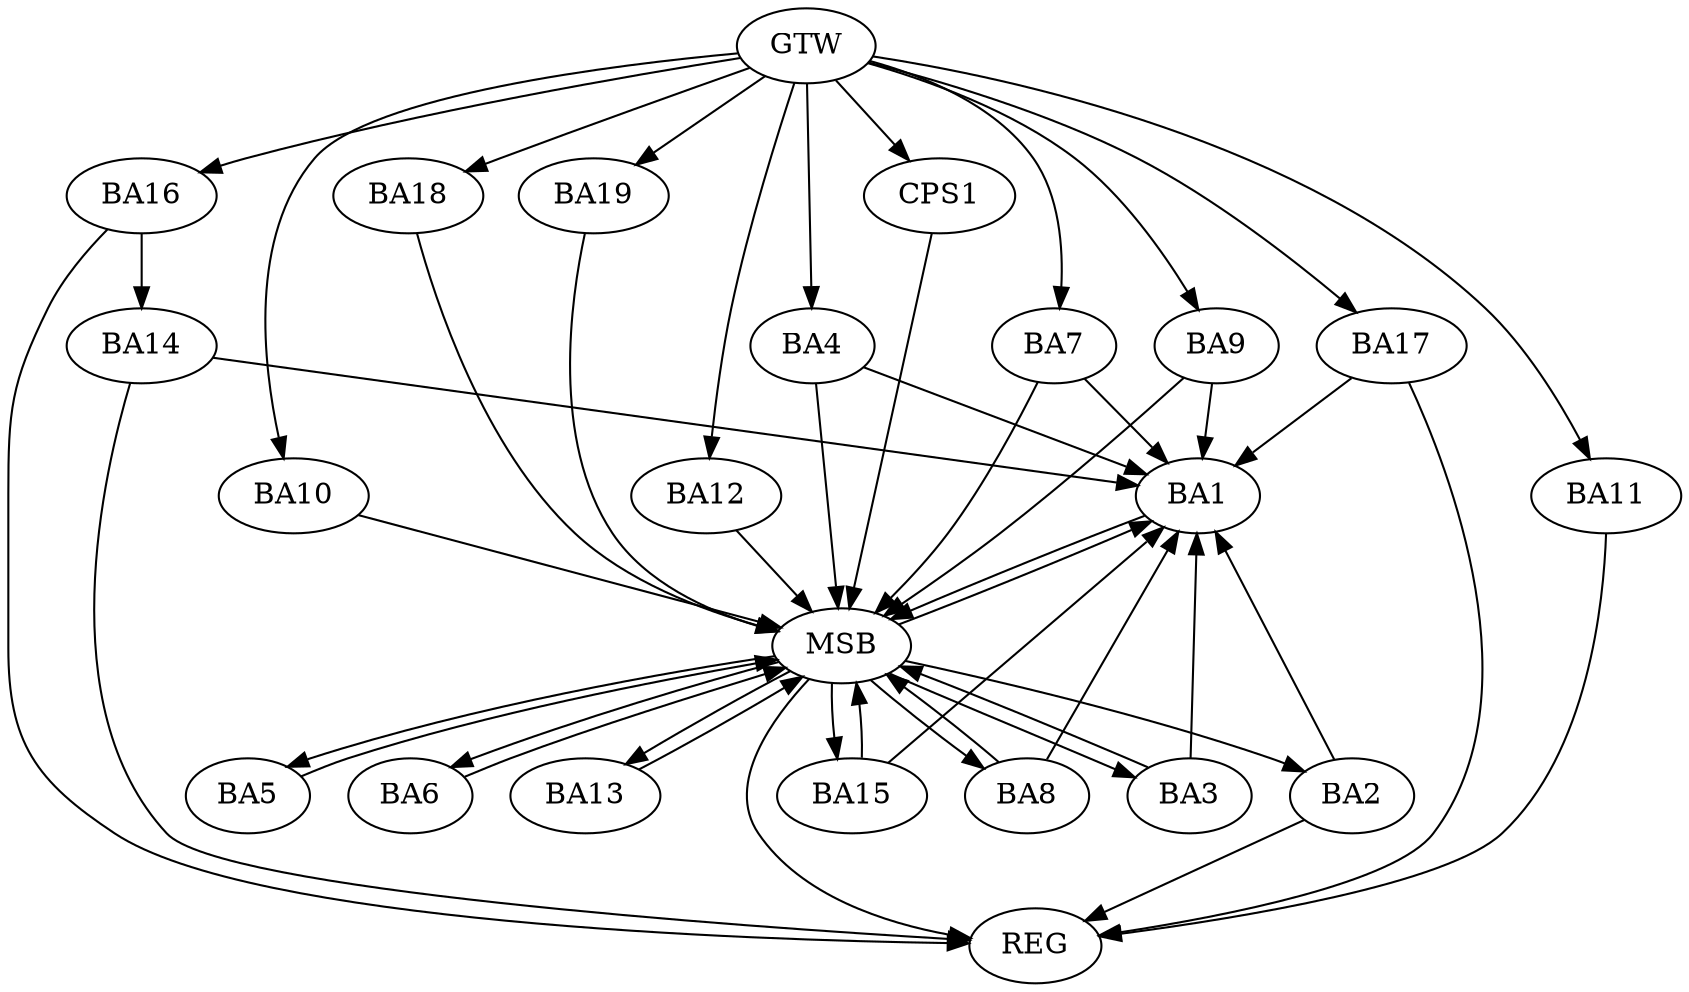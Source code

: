 strict digraph G {
  BA1 [ label="BA1" ];
  BA2 [ label="BA2" ];
  BA3 [ label="BA3" ];
  BA4 [ label="BA4" ];
  BA5 [ label="BA5" ];
  BA6 [ label="BA6" ];
  BA7 [ label="BA7" ];
  BA8 [ label="BA8" ];
  BA9 [ label="BA9" ];
  BA10 [ label="BA10" ];
  BA11 [ label="BA11" ];
  BA12 [ label="BA12" ];
  BA13 [ label="BA13" ];
  BA14 [ label="BA14" ];
  BA15 [ label="BA15" ];
  BA16 [ label="BA16" ];
  BA17 [ label="BA17" ];
  BA18 [ label="BA18" ];
  BA19 [ label="BA19" ];
  CPS1 [ label="CPS1" ];
  GTW [ label="GTW" ];
  REG [ label="REG" ];
  MSB [ label="MSB" ];
  BA2 -> BA1;
  BA14 -> BA1;
  BA16 -> BA14;
  BA17 -> BA1;
  GTW -> BA4;
  GTW -> BA7;
  GTW -> BA9;
  GTW -> BA10;
  GTW -> BA11;
  GTW -> BA12;
  GTW -> BA16;
  GTW -> BA17;
  GTW -> BA18;
  GTW -> BA19;
  GTW -> CPS1;
  BA2 -> REG;
  BA11 -> REG;
  BA14 -> REG;
  BA16 -> REG;
  BA17 -> REG;
  BA1 -> MSB;
  MSB -> BA2;
  MSB -> REG;
  BA3 -> MSB;
  MSB -> BA1;
  BA4 -> MSB;
  BA5 -> MSB;
  BA6 -> MSB;
  BA7 -> MSB;
  BA8 -> MSB;
  BA9 -> MSB;
  MSB -> BA5;
  BA10 -> MSB;
  MSB -> BA8;
  BA12 -> MSB;
  BA13 -> MSB;
  BA15 -> MSB;
  MSB -> BA3;
  BA18 -> MSB;
  MSB -> BA15;
  BA19 -> MSB;
  CPS1 -> MSB;
  MSB -> BA13;
  MSB -> BA6;
  BA4 -> BA1;
  BA3 -> BA1;
  BA8 -> BA1;
  BA15 -> BA1;
  BA9 -> BA1;
  BA7 -> BA1;
}
